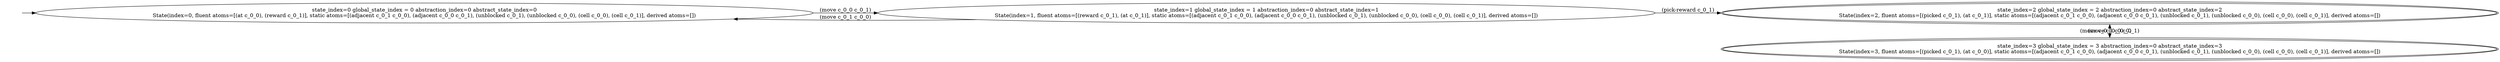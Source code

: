 digraph {
rankdir="LR"
s0[label="state_index=0 global_state_index = 0 abstraction_index=0 abstract_state_index=0
State(index=0, fluent atoms=[(at c_0_0), (reward c_0_1)], static atoms=[(adjacent c_0_1 c_0_0), (adjacent c_0_0 c_0_1), (unblocked c_0_1), (unblocked c_0_0), (cell c_0_0), (cell c_0_1)], derived atoms=[])
"]
s1[label="state_index=1 global_state_index = 1 abstraction_index=0 abstract_state_index=1
State(index=1, fluent atoms=[(reward c_0_1), (at c_0_1)], static atoms=[(adjacent c_0_1 c_0_0), (adjacent c_0_0 c_0_1), (unblocked c_0_1), (unblocked c_0_0), (cell c_0_0), (cell c_0_1)], derived atoms=[])
"]
s2[peripheries=2,label="state_index=2 global_state_index = 2 abstraction_index=0 abstract_state_index=2
State(index=2, fluent atoms=[(picked c_0_1), (at c_0_1)], static atoms=[(adjacent c_0_1 c_0_0), (adjacent c_0_0 c_0_1), (unblocked c_0_1), (unblocked c_0_0), (cell c_0_0), (cell c_0_1)], derived atoms=[])
"]
s3[peripheries=2,label="state_index=3 global_state_index = 3 abstraction_index=0 abstract_state_index=3
State(index=3, fluent atoms=[(picked c_0_1), (at c_0_0)], static atoms=[(adjacent c_0_1 c_0_0), (adjacent c_0_0 c_0_1), (unblocked c_0_1), (unblocked c_0_0), (cell c_0_0), (cell c_0_1)], derived atoms=[])
"]
Dangling [ label = "", style = invis ]
{ rank = same; Dangling }
Dangling -> s0
{ rank = same; s0}
{ rank = same; s1}
{ rank = same; s2,s3}
s0->s1 [label="(move c_0_0 c_0_1)
"]
s1->s0 [label="(move c_0_1 c_0_0)
"]
s1->s2 [label="(pick-reward c_0_1)
"]
s2->s3 [label="(move c_0_1 c_0_0)
"]
s3->s2 [label="(move c_0_0 c_0_1)
"]
}
